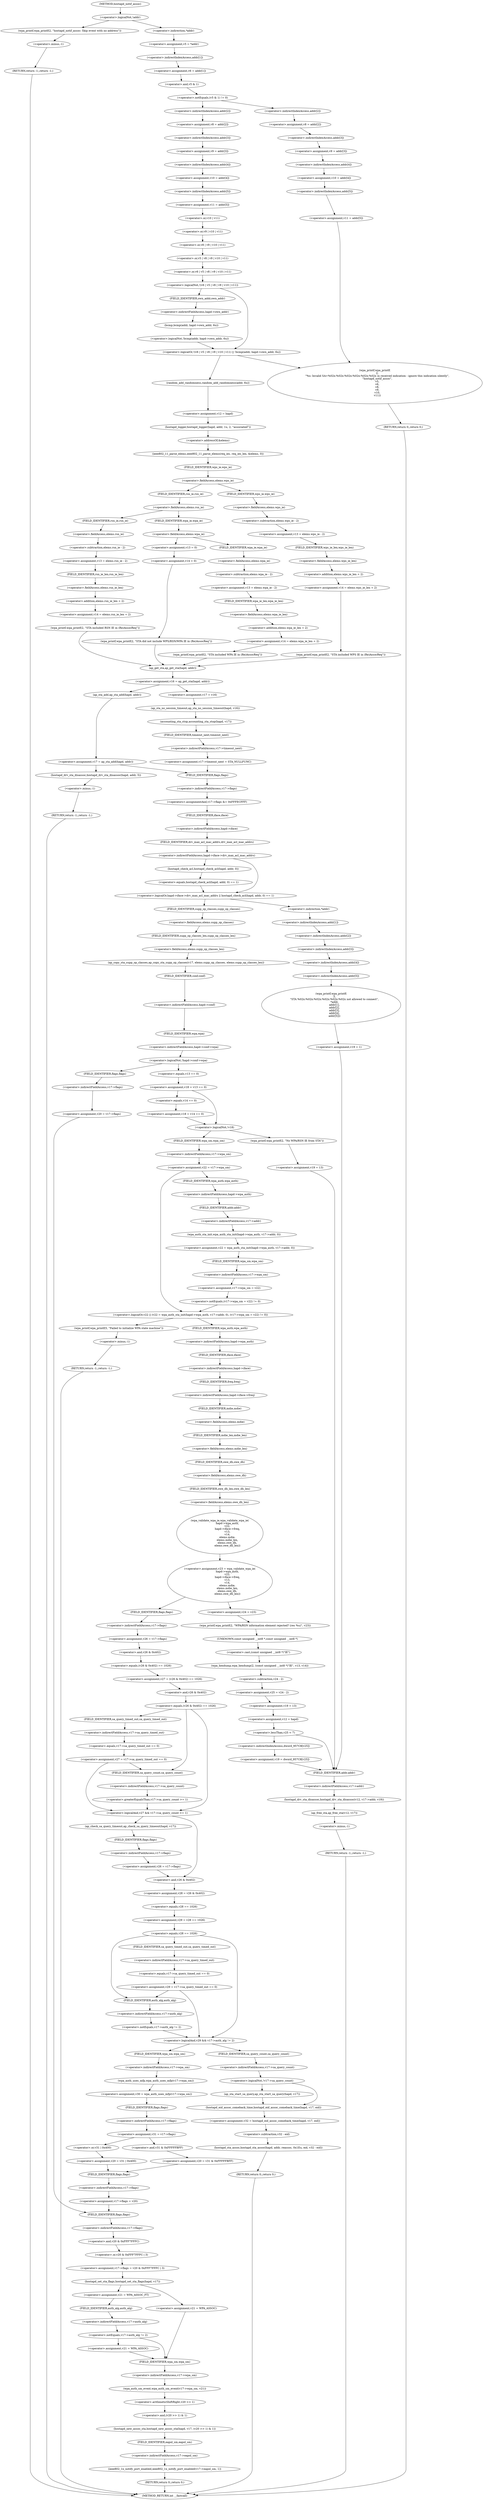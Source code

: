 digraph hostapd_notif_assoc {  
"1000165" [label = "(<operator>.logicalNot,!addr)" ]
"1000168" [label = "(wpa_printf,wpa_printf(2, \"hostapd_notif_assoc: Skip event with no address\"))" ]
"1000171" [label = "(RETURN,return -1;,return -1;)" ]
"1000172" [label = "(<operator>.minus,-1)" ]
"1000174" [label = "(<operator>.assignment,v5 = *addr)" ]
"1000176" [label = "(<operator>.indirection,*addr)" ]
"1000178" [label = "(<operator>.assignment,v6 = addr[1])" ]
"1000180" [label = "(<operator>.indirectIndexAccess,addr[1])" ]
"1000184" [label = "(<operator>.notEquals,(v5 & 1) != 0)" ]
"1000185" [label = "(<operator>.and,v5 & 1)" ]
"1000190" [label = "(<operator>.assignment,v8 = addr[2])" ]
"1000192" [label = "(<operator>.indirectIndexAccess,addr[2])" ]
"1000195" [label = "(<operator>.assignment,v9 = addr[3])" ]
"1000197" [label = "(<operator>.indirectIndexAccess,addr[3])" ]
"1000200" [label = "(<operator>.assignment,v10 = addr[4])" ]
"1000202" [label = "(<operator>.indirectIndexAccess,addr[4])" ]
"1000205" [label = "(<operator>.assignment,v11 = addr[5])" ]
"1000207" [label = "(<operator>.indirectIndexAccess,addr[5])" ]
"1000211" [label = "(wpa_printf,wpa_printf(\n      2,\n      \"%s: Invalid SA=%02x:%02x:%02x:%02x:%02x:%02x in received indication - ignore this indication silently\",\n      \"hostapd_notif_assoc\",\n      v5,\n      v6,\n      v8,\n      v9,\n      v10,\n      v11))" ]
"1000221" [label = "(RETURN,return 0;,return 0;)" ]
"1000223" [label = "(<operator>.assignment,v8 = addr[2])" ]
"1000225" [label = "(<operator>.indirectIndexAccess,addr[2])" ]
"1000228" [label = "(<operator>.assignment,v9 = addr[3])" ]
"1000230" [label = "(<operator>.indirectIndexAccess,addr[3])" ]
"1000233" [label = "(<operator>.assignment,v10 = addr[4])" ]
"1000235" [label = "(<operator>.indirectIndexAccess,addr[4])" ]
"1000238" [label = "(<operator>.assignment,v11 = addr[5])" ]
"1000240" [label = "(<operator>.indirectIndexAccess,addr[5])" ]
"1000244" [label = "(<operator>.logicalOr,!(v6 | v5 | v8 | v9 | v10 | v11) || !bcmp(addr, hapd->own_addr, 6u))" ]
"1000245" [label = "(<operator>.logicalNot,!(v6 | v5 | v8 | v9 | v10 | v11))" ]
"1000246" [label = "(<operator>.or,v6 | v5 | v8 | v9 | v10 | v11)" ]
"1000248" [label = "(<operator>.or,v5 | v8 | v9 | v10 | v11)" ]
"1000250" [label = "(<operator>.or,v8 | v9 | v10 | v11)" ]
"1000252" [label = "(<operator>.or,v9 | v10 | v11)" ]
"1000254" [label = "(<operator>.or,v10 | v11)" ]
"1000257" [label = "(<operator>.logicalNot,!bcmp(addr, hapd->own_addr, 6u))" ]
"1000258" [label = "(bcmp,bcmp(addr, hapd->own_addr, 6u))" ]
"1000260" [label = "(<operator>.indirectFieldAccess,hapd->own_addr)" ]
"1000262" [label = "(FIELD_IDENTIFIER,own_addr,own_addr)" ]
"1000265" [label = "(random_add_randomness,random_add_randomness(addr, 6u))" ]
"1000268" [label = "(<operator>.assignment,v12 = hapd)" ]
"1000271" [label = "(hostapd_logger,hostapd_logger(hapd, addr, 1u, 2, \"associated\"))" ]
"1000277" [label = "(ieee802_11_parse_elems,ieee802_11_parse_elems(req_ies, req_ies_len, &elems, 0))" ]
"1000280" [label = "(<operator>.addressOf,&elems)" ]
"1000284" [label = "(<operator>.fieldAccess,elems.wps_ie)" ]
"1000286" [label = "(FIELD_IDENTIFIER,wps_ie,wps_ie)" ]
"1000288" [label = "(<operator>.assignment,v13 = elems.wps_ie - 2)" ]
"1000290" [label = "(<operator>.subtraction,elems.wps_ie - 2)" ]
"1000291" [label = "(<operator>.fieldAccess,elems.wps_ie)" ]
"1000293" [label = "(FIELD_IDENTIFIER,wps_ie,wps_ie)" ]
"1000295" [label = "(<operator>.assignment,v14 = elems.wps_ie_len + 2)" ]
"1000297" [label = "(<operator>.addition,elems.wps_ie_len + 2)" ]
"1000298" [label = "(<operator>.fieldAccess,elems.wps_ie_len)" ]
"1000300" [label = "(FIELD_IDENTIFIER,wps_ie_len,wps_ie_len)" ]
"1000302" [label = "(wpa_printf,wpa_printf(2, \"STA included WPS IE in (Re)AssocReq\"))" ]
"1000307" [label = "(<operator>.fieldAccess,elems.rsn_ie)" ]
"1000309" [label = "(FIELD_IDENTIFIER,rsn_ie,rsn_ie)" ]
"1000311" [label = "(<operator>.assignment,v13 = elems.rsn_ie - 2)" ]
"1000313" [label = "(<operator>.subtraction,elems.rsn_ie - 2)" ]
"1000314" [label = "(<operator>.fieldAccess,elems.rsn_ie)" ]
"1000316" [label = "(FIELD_IDENTIFIER,rsn_ie,rsn_ie)" ]
"1000318" [label = "(<operator>.assignment,v14 = elems.rsn_ie_len + 2)" ]
"1000320" [label = "(<operator>.addition,elems.rsn_ie_len + 2)" ]
"1000321" [label = "(<operator>.fieldAccess,elems.rsn_ie_len)" ]
"1000323" [label = "(FIELD_IDENTIFIER,rsn_ie_len,rsn_ie_len)" ]
"1000325" [label = "(wpa_printf,wpa_printf(2, \"STA included RSN IE in (Re)AssocReq\"))" ]
"1000330" [label = "(<operator>.fieldAccess,elems.wpa_ie)" ]
"1000332" [label = "(FIELD_IDENTIFIER,wpa_ie,wpa_ie)" ]
"1000334" [label = "(<operator>.assignment,v13 = elems.wpa_ie - 2)" ]
"1000336" [label = "(<operator>.subtraction,elems.wpa_ie - 2)" ]
"1000337" [label = "(<operator>.fieldAccess,elems.wpa_ie)" ]
"1000339" [label = "(FIELD_IDENTIFIER,wpa_ie,wpa_ie)" ]
"1000341" [label = "(<operator>.assignment,v14 = elems.wpa_ie_len + 2)" ]
"1000343" [label = "(<operator>.addition,elems.wpa_ie_len + 2)" ]
"1000344" [label = "(<operator>.fieldAccess,elems.wpa_ie_len)" ]
"1000346" [label = "(FIELD_IDENTIFIER,wpa_ie_len,wpa_ie_len)" ]
"1000348" [label = "(wpa_printf,wpa_printf(2, \"STA included WPA IE in (Re)AssocReq\"))" ]
"1000353" [label = "(<operator>.assignment,v13 = 0)" ]
"1000356" [label = "(<operator>.assignment,v14 = 0)" ]
"1000359" [label = "(wpa_printf,wpa_printf(2, \"STA did not include WPS/RSN/WPA IE in (Re)AssocReq\"))" ]
"1000362" [label = "(<operator>.assignment,v16 = ap_get_sta(hapd, addr))" ]
"1000364" [label = "(ap_get_sta,ap_get_sta(hapd, addr))" ]
"1000370" [label = "(<operator>.assignment,v17 = v16)" ]
"1000373" [label = "(ap_sta_no_session_timeout,ap_sta_no_session_timeout(hapd, v16))" ]
"1000376" [label = "(accounting_sta_stop,accounting_sta_stop(hapd, v17))" ]
"1000379" [label = "(<operator>.assignment,v17->timeout_next = STA_NULLFUNC)" ]
"1000380" [label = "(<operator>.indirectFieldAccess,v17->timeout_next)" ]
"1000382" [label = "(FIELD_IDENTIFIER,timeout_next,timeout_next)" ]
"1000385" [label = "(<operators>.assignmentAnd,v17->flags &= 0xFFFECFFF)" ]
"1000386" [label = "(<operator>.indirectFieldAccess,v17->flags)" ]
"1000388" [label = "(FIELD_IDENTIFIER,flags,flags)" ]
"1000391" [label = "(<operator>.logicalOr,hapd->iface->drv_max_acl_mac_addrs || hostapd_check_acl(hapd, addr, 0) == 1)" ]
"1000392" [label = "(<operator>.indirectFieldAccess,hapd->iface->drv_max_acl_mac_addrs)" ]
"1000393" [label = "(<operator>.indirectFieldAccess,hapd->iface)" ]
"1000395" [label = "(FIELD_IDENTIFIER,iface,iface)" ]
"1000396" [label = "(FIELD_IDENTIFIER,drv_max_acl_mac_addrs,drv_max_acl_mac_addrs)" ]
"1000397" [label = "(<operator>.equals,hostapd_check_acl(hapd, addr, 0) == 1)" ]
"1000398" [label = "(hostapd_check_acl,hostapd_check_acl(hapd, addr, 0))" ]
"1000404" [label = "(ap_copy_sta_supp_op_classes,ap_copy_sta_supp_op_classes(v17, elems.supp_op_classes, elems.supp_op_classes_len))" ]
"1000406" [label = "(<operator>.fieldAccess,elems.supp_op_classes)" ]
"1000408" [label = "(FIELD_IDENTIFIER,supp_op_classes,supp_op_classes)" ]
"1000409" [label = "(<operator>.fieldAccess,elems.supp_op_classes_len)" ]
"1000411" [label = "(FIELD_IDENTIFIER,supp_op_classes_len,supp_op_classes_len)" ]
"1000413" [label = "(<operator>.logicalNot,!hapd->conf->wpa)" ]
"1000414" [label = "(<operator>.indirectFieldAccess,hapd->conf->wpa)" ]
"1000415" [label = "(<operator>.indirectFieldAccess,hapd->conf)" ]
"1000417" [label = "(FIELD_IDENTIFIER,conf,conf)" ]
"1000418" [label = "(FIELD_IDENTIFIER,wpa,wpa)" ]
"1000420" [label = "(<operator>.assignment,v20 = v17->flags)" ]
"1000422" [label = "(<operator>.indirectFieldAccess,v17->flags)" ]
"1000424" [label = "(FIELD_IDENTIFIER,flags,flags)" ]
"1000426" [label = "(<operator>.assignment,v18 = v13 == 0)" ]
"1000428" [label = "(<operator>.equals,v13 == 0)" ]
"1000433" [label = "(<operator>.assignment,v18 = v14 == 0)" ]
"1000435" [label = "(<operator>.equals,v14 == 0)" ]
"1000439" [label = "(<operator>.logicalNot,!v18)" ]
"1000442" [label = "(<operator>.assignment,v22 = v17->wpa_sm)" ]
"1000444" [label = "(<operator>.indirectFieldAccess,v17->wpa_sm)" ]
"1000446" [label = "(FIELD_IDENTIFIER,wpa_sm,wpa_sm)" ]
"1000448" [label = "(<operator>.logicalOr,v22 || (v22 = wpa_auth_sta_init(hapd->wpa_auth, v17->addr, 0), (v17->wpa_sm = v22) != 0))" ]
"1000451" [label = "(<operator>.assignment,v22 = wpa_auth_sta_init(hapd->wpa_auth, v17->addr, 0))" ]
"1000453" [label = "(wpa_auth_sta_init,wpa_auth_sta_init(hapd->wpa_auth, v17->addr, 0))" ]
"1000454" [label = "(<operator>.indirectFieldAccess,hapd->wpa_auth)" ]
"1000456" [label = "(FIELD_IDENTIFIER,wpa_auth,wpa_auth)" ]
"1000457" [label = "(<operator>.indirectFieldAccess,v17->addr)" ]
"1000459" [label = "(FIELD_IDENTIFIER,addr,addr)" ]
"1000461" [label = "(<operator>.notEquals,(v17->wpa_sm = v22) != 0)" ]
"1000462" [label = "(<operator>.assignment,v17->wpa_sm = v22)" ]
"1000463" [label = "(<operator>.indirectFieldAccess,v17->wpa_sm)" ]
"1000465" [label = "(FIELD_IDENTIFIER,wpa_sm,wpa_sm)" ]
"1000469" [label = "(<operator>.assignment,v23 = wpa_validate_wpa_ie(\n                  hapd->wpa_auth,\n                  v22,\n                  hapd->iface->freq,\n                  v13,\n                  v14,\n                  elems.mdie,\n                  elems.mdie_len,\n                  elems.owe_dh,\n                  elems.owe_dh_len))" ]
"1000471" [label = "(wpa_validate_wpa_ie,wpa_validate_wpa_ie(\n                  hapd->wpa_auth,\n                  v22,\n                  hapd->iface->freq,\n                  v13,\n                  v14,\n                  elems.mdie,\n                  elems.mdie_len,\n                  elems.owe_dh,\n                  elems.owe_dh_len))" ]
"1000472" [label = "(<operator>.indirectFieldAccess,hapd->wpa_auth)" ]
"1000474" [label = "(FIELD_IDENTIFIER,wpa_auth,wpa_auth)" ]
"1000476" [label = "(<operator>.indirectFieldAccess,hapd->iface->freq)" ]
"1000477" [label = "(<operator>.indirectFieldAccess,hapd->iface)" ]
"1000479" [label = "(FIELD_IDENTIFIER,iface,iface)" ]
"1000480" [label = "(FIELD_IDENTIFIER,freq,freq)" ]
"1000483" [label = "(<operator>.fieldAccess,elems.mdie)" ]
"1000485" [label = "(FIELD_IDENTIFIER,mdie,mdie)" ]
"1000486" [label = "(<operator>.fieldAccess,elems.mdie_len)" ]
"1000488" [label = "(FIELD_IDENTIFIER,mdie_len,mdie_len)" ]
"1000489" [label = "(<operator>.fieldAccess,elems.owe_dh)" ]
"1000491" [label = "(FIELD_IDENTIFIER,owe_dh,owe_dh)" ]
"1000492" [label = "(<operator>.fieldAccess,elems.owe_dh_len)" ]
"1000494" [label = "(FIELD_IDENTIFIER,owe_dh_len,owe_dh_len)" ]
"1000498" [label = "(<operator>.assignment,v24 = v23)" ]
"1000501" [label = "(wpa_printf,wpa_printf(2, \"WPA/RSN information element rejected? (res %u)\", v23))" ]
"1000505" [label = "(wpa_hexdump,wpa_hexdump(2, (const unsigned __int8 *)\"IE\", v13, v14))" ]
"1000507" [label = "(<operator>.cast,(const unsigned __int8 *)\"IE\")" ]
"1000508" [label = "(UNKNOWN,const unsigned __int8 *,const unsigned __int8 *)" ]
"1000512" [label = "(<operator>.assignment,v25 = v24 - 2)" ]
"1000514" [label = "(<operator>.subtraction,v24 - 2)" ]
"1000517" [label = "(<operator>.assignment,v19 = 13)" ]
"1000520" [label = "(<operator>.assignment,v12 = hapd)" ]
"1000524" [label = "(<operator>.lessThan,v25 < 7)" ]
"1000527" [label = "(<operator>.assignment,v19 = dword_957C8[v25])" ]
"1000529" [label = "(<operator>.indirectIndexAccess,dword_957C8[v25])" ]
"1000533" [label = "(<operator>.assignment,v26 = v17->flags)" ]
"1000535" [label = "(<operator>.indirectFieldAccess,v17->flags)" ]
"1000537" [label = "(FIELD_IDENTIFIER,flags,flags)" ]
"1000538" [label = "(<operator>.assignment,v27 = (v26 & 0x402) == 1026)" ]
"1000540" [label = "(<operator>.equals,(v26 & 0x402) == 1026)" ]
"1000541" [label = "(<operator>.and,v26 & 0x402)" ]
"1000546" [label = "(<operator>.equals,(v26 & 0x402) == 1026)" ]
"1000547" [label = "(<operator>.and,v26 & 0x402)" ]
"1000551" [label = "(<operator>.assignment,v27 = v17->sa_query_timed_out == 0)" ]
"1000553" [label = "(<operator>.equals,v17->sa_query_timed_out == 0)" ]
"1000554" [label = "(<operator>.indirectFieldAccess,v17->sa_query_timed_out)" ]
"1000556" [label = "(FIELD_IDENTIFIER,sa_query_timed_out,sa_query_timed_out)" ]
"1000559" [label = "(<operator>.logicalAnd,v27 && v17->sa_query_count >= 1)" ]
"1000561" [label = "(<operator>.greaterEqualsThan,v17->sa_query_count >= 1)" ]
"1000562" [label = "(<operator>.indirectFieldAccess,v17->sa_query_count)" ]
"1000564" [label = "(FIELD_IDENTIFIER,sa_query_count,sa_query_count)" ]
"1000567" [label = "(ap_check_sa_query_timeout,ap_check_sa_query_timeout(hapd, v17))" ]
"1000570" [label = "(<operator>.assignment,v26 = v17->flags)" ]
"1000572" [label = "(<operator>.indirectFieldAccess,v17->flags)" ]
"1000574" [label = "(FIELD_IDENTIFIER,flags,flags)" ]
"1000575" [label = "(<operator>.assignment,v28 = v26 & 0x402)" ]
"1000577" [label = "(<operator>.and,v26 & 0x402)" ]
"1000580" [label = "(<operator>.assignment,v29 = v28 == 1026)" ]
"1000582" [label = "(<operator>.equals,v28 == 1026)" ]
"1000586" [label = "(<operator>.equals,v28 == 1026)" ]
"1000589" [label = "(<operator>.assignment,v29 = v17->sa_query_timed_out == 0)" ]
"1000591" [label = "(<operator>.equals,v17->sa_query_timed_out == 0)" ]
"1000592" [label = "(<operator>.indirectFieldAccess,v17->sa_query_timed_out)" ]
"1000594" [label = "(FIELD_IDENTIFIER,sa_query_timed_out,sa_query_timed_out)" ]
"1000597" [label = "(<operator>.logicalAnd,v29 && v17->auth_alg != 2)" ]
"1000599" [label = "(<operator>.notEquals,v17->auth_alg != 2)" ]
"1000600" [label = "(<operator>.indirectFieldAccess,v17->auth_alg)" ]
"1000602" [label = "(FIELD_IDENTIFIER,auth_alg,auth_alg)" ]
"1000606" [label = "(<operator>.logicalNot,!v17->sa_query_count)" ]
"1000607" [label = "(<operator>.indirectFieldAccess,v17->sa_query_count)" ]
"1000609" [label = "(FIELD_IDENTIFIER,sa_query_count,sa_query_count)" ]
"1000610" [label = "(ap_sta_start_sa_query,ap_sta_start_sa_query(hapd, v17))" ]
"1000613" [label = "(<operator>.assignment,v32 = hostapd_eid_assoc_comeback_time(hapd, v17, eid))" ]
"1000615" [label = "(hostapd_eid_assoc_comeback_time,hostapd_eid_assoc_comeback_time(hapd, v17, eid))" ]
"1000619" [label = "(hostapd_sta_assoc,hostapd_sta_assoc(hapd, addr, reassoc, 0x1Eu, eid, v32 - eid))" ]
"1000625" [label = "(<operator>.subtraction,v32 - eid)" ]
"1000628" [label = "(RETURN,return 0;,return 0;)" ]
"1000630" [label = "(<operator>.assignment,v30 = wpa_auth_uses_mfp(v17->wpa_sm))" ]
"1000632" [label = "(wpa_auth_uses_mfp,wpa_auth_uses_mfp(v17->wpa_sm))" ]
"1000633" [label = "(<operator>.indirectFieldAccess,v17->wpa_sm)" ]
"1000635" [label = "(FIELD_IDENTIFIER,wpa_sm,wpa_sm)" ]
"1000636" [label = "(<operator>.assignment,v31 = v17->flags)" ]
"1000638" [label = "(<operator>.indirectFieldAccess,v17->flags)" ]
"1000640" [label = "(FIELD_IDENTIFIER,flags,flags)" ]
"1000643" [label = "(<operator>.assignment,v20 = v31 | 0x400)" ]
"1000645" [label = "(<operator>.or,v31 | 0x400)" ]
"1000649" [label = "(<operator>.assignment,v20 = v31 & 0xFFFFFBFF)" ]
"1000651" [label = "(<operator>.and,v31 & 0xFFFFFBFF)" ]
"1000654" [label = "(<operator>.assignment,v17->flags = v20)" ]
"1000655" [label = "(<operator>.indirectFieldAccess,v17->flags)" ]
"1000657" [label = "(FIELD_IDENTIFIER,flags,flags)" ]
"1000660" [label = "(<operator>.assignment,v17->flags = v20 & 0xFFF7FFFC | 3)" ]
"1000661" [label = "(<operator>.indirectFieldAccess,v17->flags)" ]
"1000663" [label = "(FIELD_IDENTIFIER,flags,flags)" ]
"1000664" [label = "(<operator>.or,v20 & 0xFFF7FFFC | 3)" ]
"1000665" [label = "(<operator>.and,v20 & 0xFFF7FFFC)" ]
"1000669" [label = "(hostapd_set_sta_flags,hostapd_set_sta_flags(hapd, v17))" ]
"1000675" [label = "(<operator>.assignment,v21 = WPA_ASSOC_FT)" ]
"1000679" [label = "(<operator>.notEquals,v17->auth_alg != 2)" ]
"1000680" [label = "(<operator>.indirectFieldAccess,v17->auth_alg)" ]
"1000682" [label = "(FIELD_IDENTIFIER,auth_alg,auth_alg)" ]
"1000684" [label = "(<operator>.assignment,v21 = WPA_ASSOC)" ]
"1000689" [label = "(<operator>.assignment,v21 = WPA_ASSOC)" ]
"1000692" [label = "(wpa_auth_sm_event,wpa_auth_sm_event(v17->wpa_sm, v21))" ]
"1000693" [label = "(<operator>.indirectFieldAccess,v17->wpa_sm)" ]
"1000695" [label = "(FIELD_IDENTIFIER,wpa_sm,wpa_sm)" ]
"1000697" [label = "(hostapd_new_assoc_sta,hostapd_new_assoc_sta(hapd, v17, (v20 >> 1) & 1))" ]
"1000700" [label = "(<operator>.and,(v20 >> 1) & 1)" ]
"1000701" [label = "(<operator>.arithmeticShiftRight,v20 >> 1)" ]
"1000705" [label = "(ieee802_1x_notify_port_enabled,ieee802_1x_notify_port_enabled(v17->eapol_sm, 1))" ]
"1000706" [label = "(<operator>.indirectFieldAccess,v17->eapol_sm)" ]
"1000708" [label = "(FIELD_IDENTIFIER,eapol_sm,eapol_sm)" ]
"1000710" [label = "(RETURN,return 0;,return 0;)" ]
"1000712" [label = "(wpa_printf,wpa_printf(5, \"Failed to initialize WPA state machine\"))" ]
"1000715" [label = "(RETURN,return -1;,return -1;)" ]
"1000716" [label = "(<operator>.minus,-1)" ]
"1000718" [label = "(wpa_printf,wpa_printf(2, \"No WPA/RSN IE from STA\"))" ]
"1000721" [label = "(<operator>.assignment,v19 = 13)" ]
"1000726" [label = "(wpa_printf,wpa_printf(\n        3,\n        \"STA %02x:%02x:%02x:%02x:%02x:%02x not allowed to connect\",\n        *addr,\n        addr[1],\n        addr[2],\n        addr[3],\n        addr[4],\n        addr[5]))" ]
"1000729" [label = "(<operator>.indirection,*addr)" ]
"1000731" [label = "(<operator>.indirectIndexAccess,addr[1])" ]
"1000734" [label = "(<operator>.indirectIndexAccess,addr[2])" ]
"1000737" [label = "(<operator>.indirectIndexAccess,addr[3])" ]
"1000740" [label = "(<operator>.indirectIndexAccess,addr[4])" ]
"1000743" [label = "(<operator>.indirectIndexAccess,addr[5])" ]
"1000746" [label = "(<operator>.assignment,v19 = 1)" ]
"1000750" [label = "(hostapd_drv_sta_disassoc,hostapd_drv_sta_disassoc(v12, v17->addr, v19))" ]
"1000752" [label = "(<operator>.indirectFieldAccess,v17->addr)" ]
"1000754" [label = "(FIELD_IDENTIFIER,addr,addr)" ]
"1000756" [label = "(ap_free_sta,ap_free_sta(v12, v17))" ]
"1000759" [label = "(RETURN,return -1;,return -1;)" ]
"1000760" [label = "(<operator>.minus,-1)" ]
"1000762" [label = "(<operator>.assignment,v17 = ap_sta_add(hapd, addr))" ]
"1000764" [label = "(ap_sta_add,ap_sta_add(hapd, addr))" ]
"1000770" [label = "(hostapd_drv_sta_disassoc,hostapd_drv_sta_disassoc(hapd, addr, 5))" ]
"1000774" [label = "(RETURN,return -1;,return -1;)" ]
"1000775" [label = "(<operator>.minus,-1)" ]
"1000129" [label = "(METHOD,hostapd_notif_assoc)" ]
"1000777" [label = "(METHOD_RETURN,int __fastcall)" ]
  "1000165" -> "1000168" 
  "1000165" -> "1000176" 
  "1000168" -> "1000172" 
  "1000171" -> "1000777" 
  "1000172" -> "1000171" 
  "1000174" -> "1000180" 
  "1000176" -> "1000174" 
  "1000178" -> "1000185" 
  "1000180" -> "1000178" 
  "1000184" -> "1000192" 
  "1000184" -> "1000225" 
  "1000185" -> "1000184" 
  "1000190" -> "1000197" 
  "1000192" -> "1000190" 
  "1000195" -> "1000202" 
  "1000197" -> "1000195" 
  "1000200" -> "1000207" 
  "1000202" -> "1000200" 
  "1000205" -> "1000211" 
  "1000207" -> "1000205" 
  "1000211" -> "1000221" 
  "1000221" -> "1000777" 
  "1000223" -> "1000230" 
  "1000225" -> "1000223" 
  "1000228" -> "1000235" 
  "1000230" -> "1000228" 
  "1000233" -> "1000240" 
  "1000235" -> "1000233" 
  "1000238" -> "1000254" 
  "1000240" -> "1000238" 
  "1000244" -> "1000211" 
  "1000244" -> "1000265" 
  "1000245" -> "1000244" 
  "1000245" -> "1000262" 
  "1000246" -> "1000245" 
  "1000248" -> "1000246" 
  "1000250" -> "1000248" 
  "1000252" -> "1000250" 
  "1000254" -> "1000252" 
  "1000257" -> "1000244" 
  "1000258" -> "1000257" 
  "1000260" -> "1000258" 
  "1000262" -> "1000260" 
  "1000265" -> "1000268" 
  "1000268" -> "1000271" 
  "1000271" -> "1000280" 
  "1000277" -> "1000286" 
  "1000280" -> "1000277" 
  "1000284" -> "1000293" 
  "1000284" -> "1000309" 
  "1000286" -> "1000284" 
  "1000288" -> "1000300" 
  "1000290" -> "1000288" 
  "1000291" -> "1000290" 
  "1000293" -> "1000291" 
  "1000295" -> "1000302" 
  "1000297" -> "1000295" 
  "1000298" -> "1000297" 
  "1000300" -> "1000298" 
  "1000302" -> "1000364" 
  "1000307" -> "1000316" 
  "1000307" -> "1000332" 
  "1000309" -> "1000307" 
  "1000311" -> "1000323" 
  "1000313" -> "1000311" 
  "1000314" -> "1000313" 
  "1000316" -> "1000314" 
  "1000318" -> "1000325" 
  "1000320" -> "1000318" 
  "1000321" -> "1000320" 
  "1000323" -> "1000321" 
  "1000325" -> "1000364" 
  "1000330" -> "1000339" 
  "1000330" -> "1000353" 
  "1000332" -> "1000330" 
  "1000334" -> "1000346" 
  "1000336" -> "1000334" 
  "1000337" -> "1000336" 
  "1000339" -> "1000337" 
  "1000341" -> "1000348" 
  "1000343" -> "1000341" 
  "1000344" -> "1000343" 
  "1000346" -> "1000344" 
  "1000348" -> "1000364" 
  "1000353" -> "1000356" 
  "1000356" -> "1000359" 
  "1000359" -> "1000364" 
  "1000362" -> "1000370" 
  "1000362" -> "1000764" 
  "1000364" -> "1000362" 
  "1000370" -> "1000373" 
  "1000373" -> "1000376" 
  "1000376" -> "1000382" 
  "1000379" -> "1000388" 
  "1000380" -> "1000379" 
  "1000382" -> "1000380" 
  "1000385" -> "1000395" 
  "1000386" -> "1000385" 
  "1000388" -> "1000386" 
  "1000391" -> "1000408" 
  "1000391" -> "1000729" 
  "1000392" -> "1000391" 
  "1000392" -> "1000398" 
  "1000393" -> "1000396" 
  "1000395" -> "1000393" 
  "1000396" -> "1000392" 
  "1000397" -> "1000391" 
  "1000398" -> "1000397" 
  "1000404" -> "1000417" 
  "1000406" -> "1000411" 
  "1000408" -> "1000406" 
  "1000409" -> "1000404" 
  "1000411" -> "1000409" 
  "1000413" -> "1000424" 
  "1000413" -> "1000428" 
  "1000414" -> "1000413" 
  "1000415" -> "1000418" 
  "1000417" -> "1000415" 
  "1000418" -> "1000414" 
  "1000420" -> "1000663" 
  "1000422" -> "1000420" 
  "1000424" -> "1000422" 
  "1000426" -> "1000435" 
  "1000426" -> "1000439" 
  "1000428" -> "1000426" 
  "1000433" -> "1000439" 
  "1000435" -> "1000433" 
  "1000439" -> "1000446" 
  "1000439" -> "1000718" 
  "1000442" -> "1000448" 
  "1000442" -> "1000456" 
  "1000444" -> "1000442" 
  "1000446" -> "1000444" 
  "1000448" -> "1000474" 
  "1000448" -> "1000712" 
  "1000451" -> "1000465" 
  "1000453" -> "1000451" 
  "1000454" -> "1000459" 
  "1000456" -> "1000454" 
  "1000457" -> "1000453" 
  "1000459" -> "1000457" 
  "1000461" -> "1000448" 
  "1000462" -> "1000461" 
  "1000463" -> "1000462" 
  "1000465" -> "1000463" 
  "1000469" -> "1000498" 
  "1000469" -> "1000537" 
  "1000471" -> "1000469" 
  "1000472" -> "1000479" 
  "1000474" -> "1000472" 
  "1000476" -> "1000485" 
  "1000477" -> "1000480" 
  "1000479" -> "1000477" 
  "1000480" -> "1000476" 
  "1000483" -> "1000488" 
  "1000485" -> "1000483" 
  "1000486" -> "1000491" 
  "1000488" -> "1000486" 
  "1000489" -> "1000494" 
  "1000491" -> "1000489" 
  "1000492" -> "1000471" 
  "1000494" -> "1000492" 
  "1000498" -> "1000501" 
  "1000501" -> "1000508" 
  "1000505" -> "1000514" 
  "1000507" -> "1000505" 
  "1000508" -> "1000507" 
  "1000512" -> "1000517" 
  "1000514" -> "1000512" 
  "1000517" -> "1000520" 
  "1000520" -> "1000524" 
  "1000524" -> "1000529" 
  "1000524" -> "1000754" 
  "1000527" -> "1000754" 
  "1000529" -> "1000527" 
  "1000533" -> "1000541" 
  "1000535" -> "1000533" 
  "1000537" -> "1000535" 
  "1000538" -> "1000547" 
  "1000540" -> "1000538" 
  "1000541" -> "1000540" 
  "1000546" -> "1000556" 
  "1000546" -> "1000559" 
  "1000546" -> "1000564" 
  "1000547" -> "1000546" 
  "1000551" -> "1000559" 
  "1000551" -> "1000564" 
  "1000553" -> "1000551" 
  "1000554" -> "1000553" 
  "1000556" -> "1000554" 
  "1000559" -> "1000567" 
  "1000559" -> "1000577" 
  "1000561" -> "1000559" 
  "1000562" -> "1000561" 
  "1000564" -> "1000562" 
  "1000567" -> "1000574" 
  "1000570" -> "1000577" 
  "1000572" -> "1000570" 
  "1000574" -> "1000572" 
  "1000575" -> "1000582" 
  "1000577" -> "1000575" 
  "1000580" -> "1000586" 
  "1000582" -> "1000580" 
  "1000586" -> "1000594" 
  "1000586" -> "1000597" 
  "1000586" -> "1000602" 
  "1000589" -> "1000597" 
  "1000589" -> "1000602" 
  "1000591" -> "1000589" 
  "1000592" -> "1000591" 
  "1000594" -> "1000592" 
  "1000597" -> "1000609" 
  "1000597" -> "1000635" 
  "1000599" -> "1000597" 
  "1000600" -> "1000599" 
  "1000602" -> "1000600" 
  "1000606" -> "1000610" 
  "1000606" -> "1000615" 
  "1000607" -> "1000606" 
  "1000609" -> "1000607" 
  "1000610" -> "1000615" 
  "1000613" -> "1000625" 
  "1000615" -> "1000613" 
  "1000619" -> "1000628" 
  "1000625" -> "1000619" 
  "1000628" -> "1000777" 
  "1000630" -> "1000640" 
  "1000632" -> "1000630" 
  "1000633" -> "1000632" 
  "1000635" -> "1000633" 
  "1000636" -> "1000645" 
  "1000636" -> "1000651" 
  "1000638" -> "1000636" 
  "1000640" -> "1000638" 
  "1000643" -> "1000657" 
  "1000645" -> "1000643" 
  "1000649" -> "1000657" 
  "1000651" -> "1000649" 
  "1000654" -> "1000663" 
  "1000655" -> "1000654" 
  "1000657" -> "1000655" 
  "1000660" -> "1000669" 
  "1000661" -> "1000665" 
  "1000663" -> "1000661" 
  "1000664" -> "1000660" 
  "1000665" -> "1000664" 
  "1000669" -> "1000675" 
  "1000669" -> "1000689" 
  "1000675" -> "1000682" 
  "1000679" -> "1000684" 
  "1000679" -> "1000695" 
  "1000680" -> "1000679" 
  "1000682" -> "1000680" 
  "1000684" -> "1000695" 
  "1000689" -> "1000695" 
  "1000692" -> "1000701" 
  "1000693" -> "1000692" 
  "1000695" -> "1000693" 
  "1000697" -> "1000708" 
  "1000700" -> "1000697" 
  "1000701" -> "1000700" 
  "1000705" -> "1000710" 
  "1000706" -> "1000705" 
  "1000708" -> "1000706" 
  "1000710" -> "1000777" 
  "1000712" -> "1000716" 
  "1000715" -> "1000777" 
  "1000716" -> "1000715" 
  "1000718" -> "1000721" 
  "1000721" -> "1000754" 
  "1000726" -> "1000746" 
  "1000729" -> "1000731" 
  "1000731" -> "1000734" 
  "1000734" -> "1000737" 
  "1000737" -> "1000740" 
  "1000740" -> "1000743" 
  "1000743" -> "1000726" 
  "1000746" -> "1000754" 
  "1000750" -> "1000756" 
  "1000752" -> "1000750" 
  "1000754" -> "1000752" 
  "1000756" -> "1000760" 
  "1000759" -> "1000777" 
  "1000760" -> "1000759" 
  "1000762" -> "1000388" 
  "1000762" -> "1000770" 
  "1000764" -> "1000762" 
  "1000770" -> "1000775" 
  "1000774" -> "1000777" 
  "1000775" -> "1000774" 
  "1000129" -> "1000165" 
}
